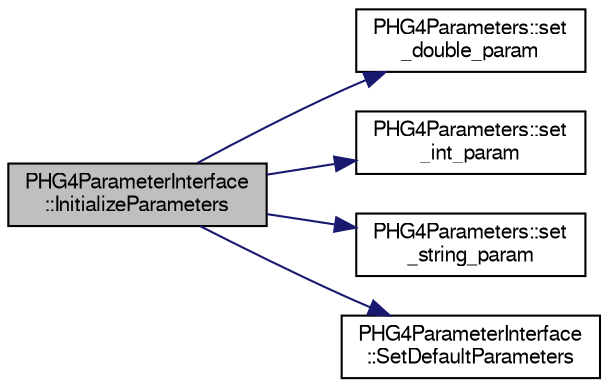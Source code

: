 digraph "PHG4ParameterInterface::InitializeParameters"
{
  bgcolor="transparent";
  edge [fontname="FreeSans",fontsize="10",labelfontname="FreeSans",labelfontsize="10"];
  node [fontname="FreeSans",fontsize="10",shape=record];
  rankdir="LR";
  Node1 [label="PHG4ParameterInterface\l::InitializeParameters",height=0.2,width=0.4,color="black", fillcolor="grey75", style="filled" fontcolor="black"];
  Node1 -> Node2 [color="midnightblue",fontsize="10",style="solid",fontname="FreeSans"];
  Node2 [label="PHG4Parameters::set\l_double_param",height=0.2,width=0.4,color="black",URL="$da/d29/classPHG4Parameters.html#a40d8acd8a8c5475928d5b5dacf38f583"];
  Node1 -> Node3 [color="midnightblue",fontsize="10",style="solid",fontname="FreeSans"];
  Node3 [label="PHG4Parameters::set\l_int_param",height=0.2,width=0.4,color="black",URL="$da/d29/classPHG4Parameters.html#a6d831f6d8c5f18dcbbf66236e973dd1f"];
  Node1 -> Node4 [color="midnightblue",fontsize="10",style="solid",fontname="FreeSans"];
  Node4 [label="PHG4Parameters::set\l_string_param",height=0.2,width=0.4,color="black",URL="$da/d29/classPHG4Parameters.html#ac0ae53e353d265af89ecb5ef10d9da3e"];
  Node1 -> Node5 [color="midnightblue",fontsize="10",style="solid",fontname="FreeSans"];
  Node5 [label="PHG4ParameterInterface\l::SetDefaultParameters",height=0.2,width=0.4,color="black",URL="$d8/d1b/classPHG4ParameterInterface.html#a721cd58a62f8f105caea9ab42ee29376"];
}
